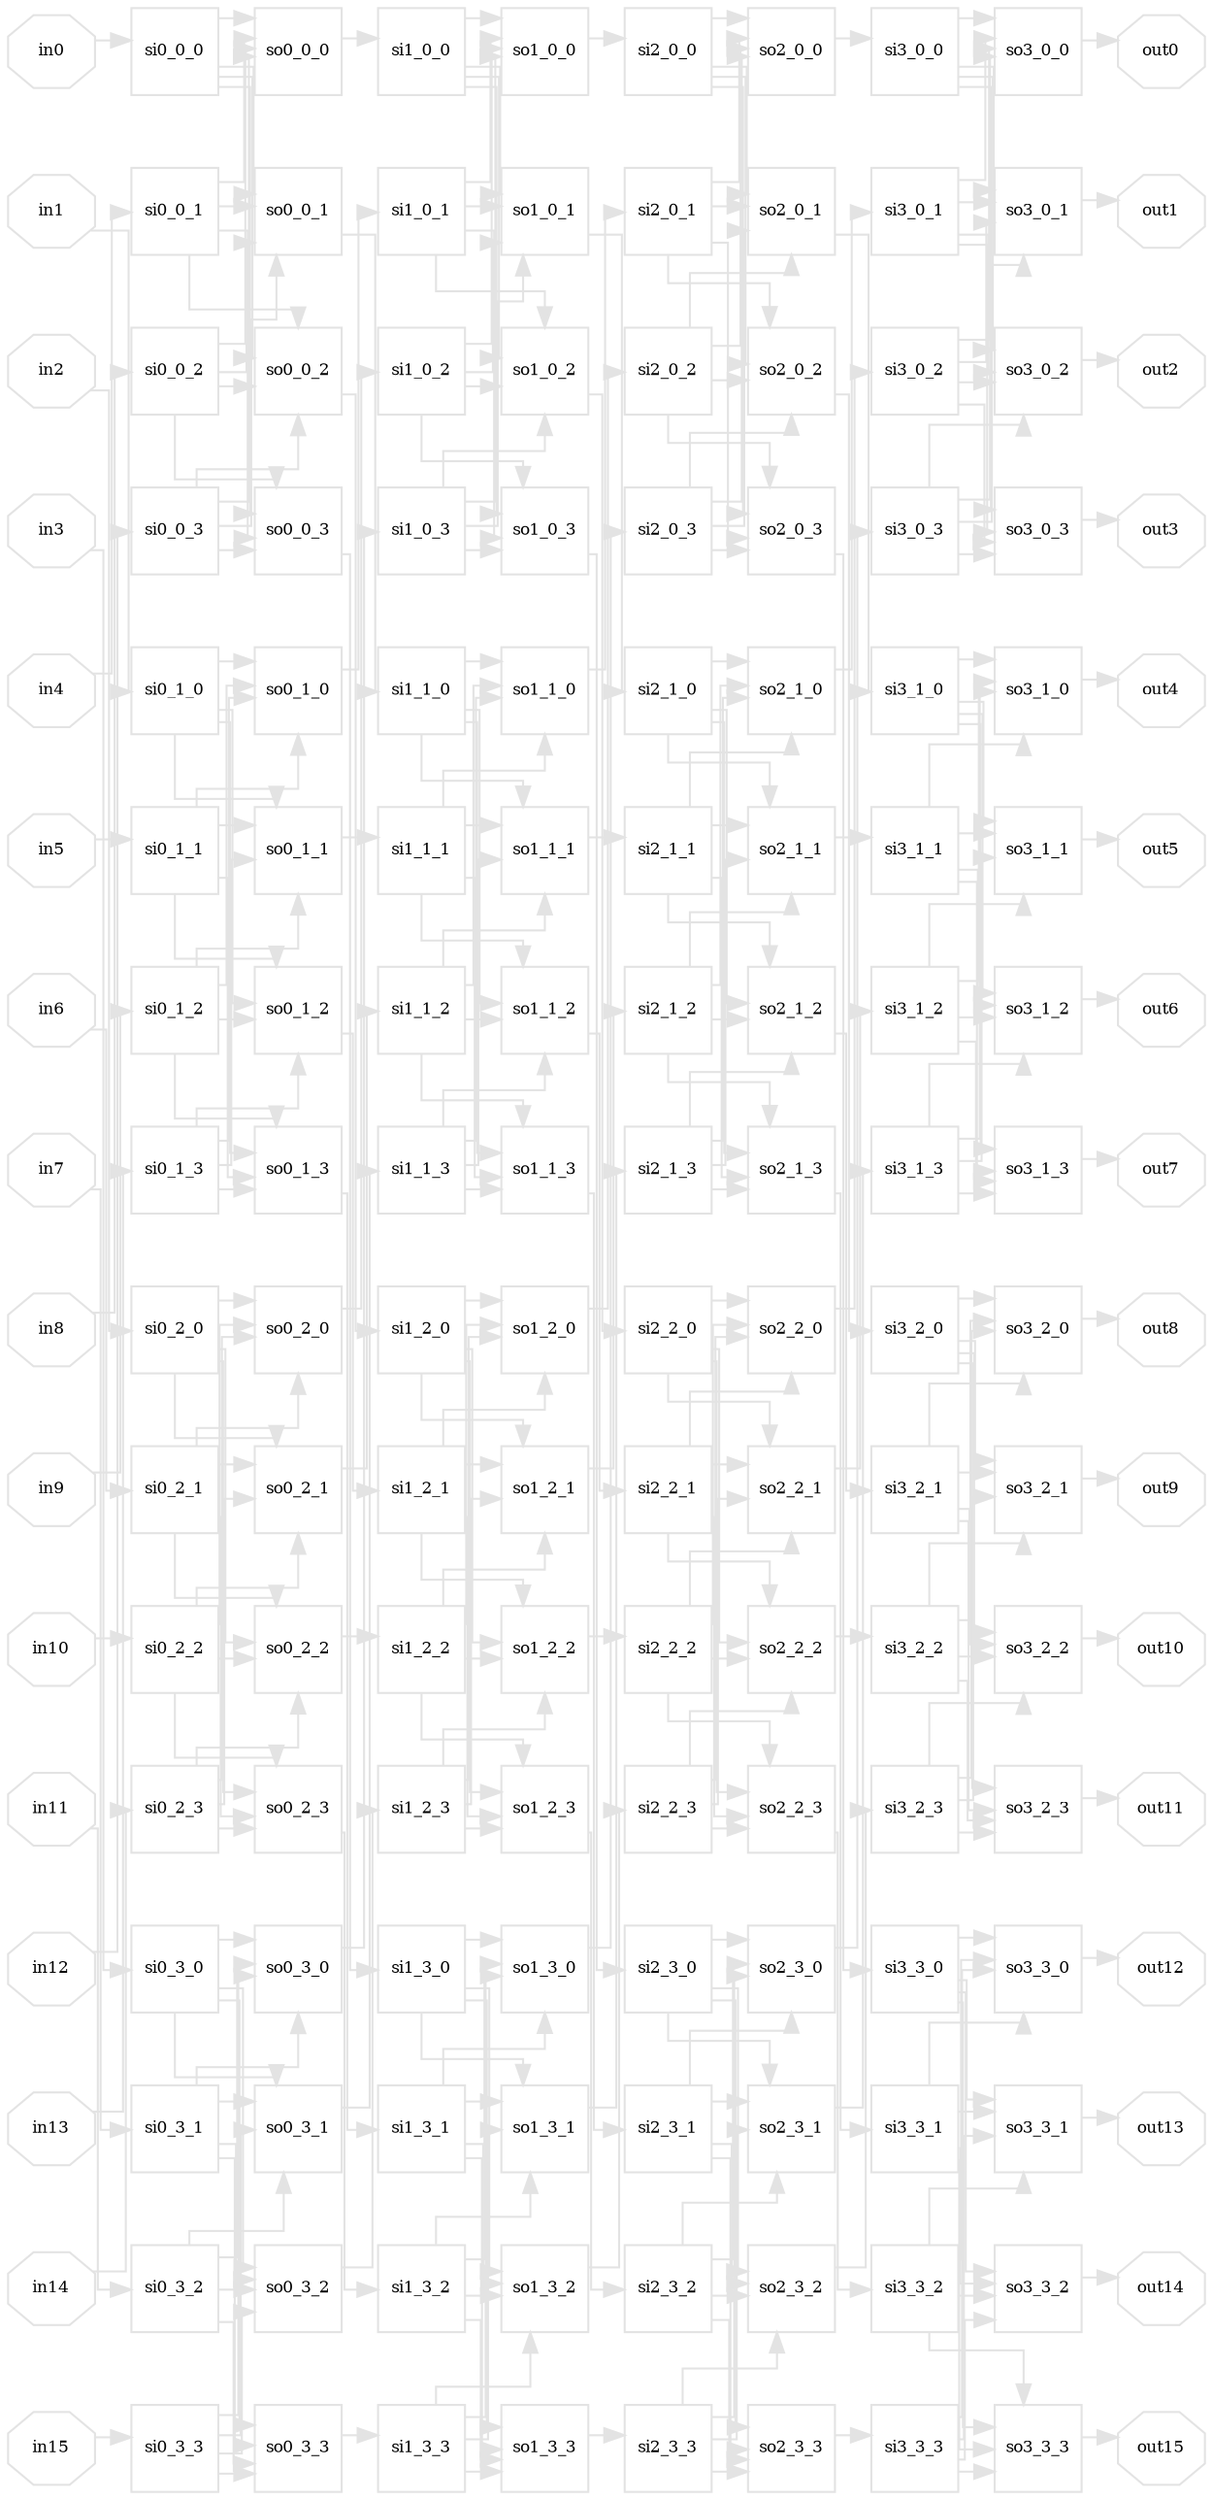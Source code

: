 digraph layout{
rankdir=TB;
splines=ortho;
node [style=filled shape=square fixedsize=true width=0.6];
in0 [label="in0",fontsize=8, shape=octagon, fillcolor=white, color="grey89"];
in1 [label="in1",fontsize=8, shape=octagon, fillcolor=white, color="grey89"];
in2 [label="in2",fontsize=8, shape=octagon, fillcolor=white, color="grey89"];
in3 [label="in3",fontsize=8, shape=octagon, fillcolor=white, color="grey89"];
in4 [label="in4",fontsize=8, shape=octagon, fillcolor=white, color="grey89"];
in5 [label="in5",fontsize=8, shape=octagon, fillcolor=white, color="grey89"];
in6 [label="in6",fontsize=8, shape=octagon, fillcolor=white, color="grey89"];
in7 [label="in7",fontsize=8, shape=octagon, fillcolor=white, color="grey89"];
in8 [label="in8",fontsize=8, shape=octagon, fillcolor=white, color="grey89"];
in9 [label="in9",fontsize=8, shape=octagon, fillcolor=white, color="grey89"];
in10 [label="in10",fontsize=8, shape=octagon, fillcolor=white, color="grey89"];
in11 [label="in11",fontsize=8, shape=octagon, fillcolor=white, color="grey89"];
in12 [label="in12",fontsize=8, shape=octagon, fillcolor=white, color="grey89"];
in13 [label="in13",fontsize=8, shape=octagon, fillcolor=white, color="grey89"];
in14 [label="in14",fontsize=8, shape=octagon, fillcolor=white, color="grey89"];
in15 [label="in15",fontsize=8, shape=octagon, fillcolor=white, color="grey89"];
out0 [label="out0",fontsize=8, shape=octagon, fillcolor=white, color="grey89"];
out1 [label="out1",fontsize=8, shape=octagon, fillcolor=white, color="grey89"];
out2 [label="out2",fontsize=8, shape=octagon, fillcolor=white, color="grey89"];
out3 [label="out3",fontsize=8, shape=octagon, fillcolor=white, color="grey89"];
out4 [label="out4",fontsize=8, shape=octagon, fillcolor=white, color="grey89"];
out5 [label="out5",fontsize=8, shape=octagon, fillcolor=white, color="grey89"];
out6 [label="out6",fontsize=8, shape=octagon, fillcolor=white, color="grey89"];
out7 [label="out7",fontsize=8, shape=octagon, fillcolor=white, color="grey89"];
out8 [label="out8",fontsize=8, shape=octagon, fillcolor=white, color="grey89"];
out9 [label="out9",fontsize=8, shape=octagon, fillcolor=white, color="grey89"];
out10 [label="out10",fontsize=8, shape=octagon, fillcolor=white, color="grey89"];
out11 [label="out11",fontsize=8, shape=octagon, fillcolor=white, color="grey89"];
out12 [label="out12",fontsize=8, shape=octagon, fillcolor=white, color="grey89"];
out13 [label="out13",fontsize=8, shape=octagon, fillcolor=white, color="grey89"];
out14 [label="out14",fontsize=8, shape=octagon, fillcolor=white, color="grey89"];
out15 [label="out15",fontsize=8, shape=octagon, fillcolor=white, color="grey89"];
si0_0_0 [label="si0_0_0",fontsize=8, fillcolor=white, color="grey89"];
si0_0_1 [label="si0_0_1",fontsize=8, fillcolor=white, color="grey89"];
si0_0_2 [label="si0_0_2",fontsize=8, fillcolor=white, color="grey89"];
si0_0_3 [label="si0_0_3",fontsize=8, fillcolor=white, color="grey89"];
si0_1_0 [label="si0_1_0",fontsize=8, fillcolor=white, color="grey89"];
si0_1_1 [label="si0_1_1",fontsize=8, fillcolor=white, color="grey89"];
si0_1_2 [label="si0_1_2",fontsize=8, fillcolor=white, color="grey89"];
si0_1_3 [label="si0_1_3",fontsize=8, fillcolor=white, color="grey89"];
si0_2_0 [label="si0_2_0",fontsize=8, fillcolor=white, color="grey89"];
si0_2_1 [label="si0_2_1",fontsize=8, fillcolor=white, color="grey89"];
si0_2_2 [label="si0_2_2",fontsize=8, fillcolor=white, color="grey89"];
si0_2_3 [label="si0_2_3",fontsize=8, fillcolor=white, color="grey89"];
si0_3_0 [label="si0_3_0",fontsize=8, fillcolor=white, color="grey89"];
si0_3_1 [label="si0_3_1",fontsize=8, fillcolor=white, color="grey89"];
si0_3_2 [label="si0_3_2",fontsize=8, fillcolor=white, color="grey89"];
si0_3_3 [label="si0_3_3",fontsize=8, fillcolor=white, color="grey89"];
si1_0_0 [label="si1_0_0",fontsize=8, fillcolor=white, color="grey89"];
si1_0_1 [label="si1_0_1",fontsize=8, fillcolor=white, color="grey89"];
si1_0_2 [label="si1_0_2",fontsize=8, fillcolor=white, color="grey89"];
si1_0_3 [label="si1_0_3",fontsize=8, fillcolor=white, color="grey89"];
si1_1_0 [label="si1_1_0",fontsize=8, fillcolor=white, color="grey89"];
si1_1_1 [label="si1_1_1",fontsize=8, fillcolor=white, color="grey89"];
si1_1_2 [label="si1_1_2",fontsize=8, fillcolor=white, color="grey89"];
si1_1_3 [label="si1_1_3",fontsize=8, fillcolor=white, color="grey89"];
si1_2_0 [label="si1_2_0",fontsize=8, fillcolor=white, color="grey89"];
si1_2_1 [label="si1_2_1",fontsize=8, fillcolor=white, color="grey89"];
si1_2_2 [label="si1_2_2",fontsize=8, fillcolor=white, color="grey89"];
si1_2_3 [label="si1_2_3",fontsize=8, fillcolor=white, color="grey89"];
si1_3_0 [label="si1_3_0",fontsize=8, fillcolor=white, color="grey89"];
si1_3_1 [label="si1_3_1",fontsize=8, fillcolor=white, color="grey89"];
si1_3_2 [label="si1_3_2",fontsize=8, fillcolor=white, color="grey89"];
si1_3_3 [label="si1_3_3",fontsize=8, fillcolor=white, color="grey89"];
si2_0_0 [label="si2_0_0",fontsize=8, fillcolor=white, color="grey89"];
si2_0_1 [label="si2_0_1",fontsize=8, fillcolor=white, color="grey89"];
si2_0_2 [label="si2_0_2",fontsize=8, fillcolor=white, color="grey89"];
si2_0_3 [label="si2_0_3",fontsize=8, fillcolor=white, color="grey89"];
si2_1_0 [label="si2_1_0",fontsize=8, fillcolor=white, color="grey89"];
si2_1_1 [label="si2_1_1",fontsize=8, fillcolor=white, color="grey89"];
si2_1_2 [label="si2_1_2",fontsize=8, fillcolor=white, color="grey89"];
si2_1_3 [label="si2_1_3",fontsize=8, fillcolor=white, color="grey89"];
si2_2_0 [label="si2_2_0",fontsize=8, fillcolor=white, color="grey89"];
si2_2_1 [label="si2_2_1",fontsize=8, fillcolor=white, color="grey89"];
si2_2_2 [label="si2_2_2",fontsize=8, fillcolor=white, color="grey89"];
si2_2_3 [label="si2_2_3",fontsize=8, fillcolor=white, color="grey89"];
si2_3_0 [label="si2_3_0",fontsize=8, fillcolor=white, color="grey89"];
si2_3_1 [label="si2_3_1",fontsize=8, fillcolor=white, color="grey89"];
si2_3_2 [label="si2_3_2",fontsize=8, fillcolor=white, color="grey89"];
si2_3_3 [label="si2_3_3",fontsize=8, fillcolor=white, color="grey89"];
si3_0_0 [label="si3_0_0",fontsize=8, fillcolor=white, color="grey89"];
si3_0_1 [label="si3_0_1",fontsize=8, fillcolor=white, color="grey89"];
si3_0_2 [label="si3_0_2",fontsize=8, fillcolor=white, color="grey89"];
si3_0_3 [label="si3_0_3",fontsize=8, fillcolor=white, color="grey89"];
si3_1_0 [label="si3_1_0",fontsize=8, fillcolor=white, color="grey89"];
si3_1_1 [label="si3_1_1",fontsize=8, fillcolor=white, color="grey89"];
si3_1_2 [label="si3_1_2",fontsize=8, fillcolor=white, color="grey89"];
si3_1_3 [label="si3_1_3",fontsize=8, fillcolor=white, color="grey89"];
si3_2_0 [label="si3_2_0",fontsize=8, fillcolor=white, color="grey89"];
si3_2_1 [label="si3_2_1",fontsize=8, fillcolor=white, color="grey89"];
si3_2_2 [label="si3_2_2",fontsize=8, fillcolor=white, color="grey89"];
si3_2_3 [label="si3_2_3",fontsize=8, fillcolor=white, color="grey89"];
si3_3_0 [label="si3_3_0",fontsize=8, fillcolor=white, color="grey89"];
si3_3_1 [label="si3_3_1",fontsize=8, fillcolor=white, color="grey89"];
si3_3_2 [label="si3_3_2",fontsize=8, fillcolor=white, color="grey89"];
si3_3_3 [label="si3_3_3",fontsize=8, fillcolor=white, color="grey89"];
so0_0_0 [label="so0_0_0",fontsize=8, fillcolor=white, color="grey89"];
so0_0_1 [label="so0_0_1",fontsize=8, fillcolor=white, color="grey89"];
so0_0_2 [label="so0_0_2",fontsize=8, fillcolor=white, color="grey89"];
so0_0_3 [label="so0_0_3",fontsize=8, fillcolor=white, color="grey89"];
so0_1_0 [label="so0_1_0",fontsize=8, fillcolor=white, color="grey89"];
so0_1_1 [label="so0_1_1",fontsize=8, fillcolor=white, color="grey89"];
so0_1_2 [label="so0_1_2",fontsize=8, fillcolor=white, color="grey89"];
so0_1_3 [label="so0_1_3",fontsize=8, fillcolor=white, color="grey89"];
so0_2_0 [label="so0_2_0",fontsize=8, fillcolor=white, color="grey89"];
so0_2_1 [label="so0_2_1",fontsize=8, fillcolor=white, color="grey89"];
so0_2_2 [label="so0_2_2",fontsize=8, fillcolor=white, color="grey89"];
so0_2_3 [label="so0_2_3",fontsize=8, fillcolor=white, color="grey89"];
so0_3_0 [label="so0_3_0",fontsize=8, fillcolor=white, color="grey89"];
so0_3_1 [label="so0_3_1",fontsize=8, fillcolor=white, color="grey89"];
so0_3_2 [label="so0_3_2",fontsize=8, fillcolor=white, color="grey89"];
so0_3_3 [label="so0_3_3",fontsize=8, fillcolor=white, color="grey89"];
so1_0_0 [label="so1_0_0",fontsize=8, fillcolor=white, color="grey89"];
so1_0_1 [label="so1_0_1",fontsize=8, fillcolor=white, color="grey89"];
so1_0_2 [label="so1_0_2",fontsize=8, fillcolor=white, color="grey89"];
so1_0_3 [label="so1_0_3",fontsize=8, fillcolor=white, color="grey89"];
so1_1_0 [label="so1_1_0",fontsize=8, fillcolor=white, color="grey89"];
so1_1_1 [label="so1_1_1",fontsize=8, fillcolor=white, color="grey89"];
so1_1_2 [label="so1_1_2",fontsize=8, fillcolor=white, color="grey89"];
so1_1_3 [label="so1_1_3",fontsize=8, fillcolor=white, color="grey89"];
so1_2_0 [label="so1_2_0",fontsize=8, fillcolor=white, color="grey89"];
so1_2_1 [label="so1_2_1",fontsize=8, fillcolor=white, color="grey89"];
so1_2_2 [label="so1_2_2",fontsize=8, fillcolor=white, color="grey89"];
so1_2_3 [label="so1_2_3",fontsize=8, fillcolor=white, color="grey89"];
so1_3_0 [label="so1_3_0",fontsize=8, fillcolor=white, color="grey89"];
so1_3_1 [label="so1_3_1",fontsize=8, fillcolor=white, color="grey89"];
so1_3_2 [label="so1_3_2",fontsize=8, fillcolor=white, color="grey89"];
so1_3_3 [label="so1_3_3",fontsize=8, fillcolor=white, color="grey89"];
so2_0_0 [label="so2_0_0",fontsize=8, fillcolor=white, color="grey89"];
so2_0_1 [label="so2_0_1",fontsize=8, fillcolor=white, color="grey89"];
so2_0_2 [label="so2_0_2",fontsize=8, fillcolor=white, color="grey89"];
so2_0_3 [label="so2_0_3",fontsize=8, fillcolor=white, color="grey89"];
so2_1_0 [label="so2_1_0",fontsize=8, fillcolor=white, color="grey89"];
so2_1_1 [label="so2_1_1",fontsize=8, fillcolor=white, color="grey89"];
so2_1_2 [label="so2_1_2",fontsize=8, fillcolor=white, color="grey89"];
so2_1_3 [label="so2_1_3",fontsize=8, fillcolor=white, color="grey89"];
so2_2_0 [label="so2_2_0",fontsize=8, fillcolor=white, color="grey89"];
so2_2_1 [label="so2_2_1",fontsize=8, fillcolor=white, color="grey89"];
so2_2_2 [label="so2_2_2",fontsize=8, fillcolor=white, color="grey89"];
so2_2_3 [label="so2_2_3",fontsize=8, fillcolor=white, color="grey89"];
so2_3_0 [label="so2_3_0",fontsize=8, fillcolor=white, color="grey89"];
so2_3_1 [label="so2_3_1",fontsize=8, fillcolor=white, color="grey89"];
so2_3_2 [label="so2_3_2",fontsize=8, fillcolor=white, color="grey89"];
so2_3_3 [label="so2_3_3",fontsize=8, fillcolor=white, color="grey89"];
so3_0_0 [label="so3_0_0",fontsize=8, fillcolor=white, color="grey89"];
so3_0_1 [label="so3_0_1",fontsize=8, fillcolor=white, color="grey89"];
so3_0_2 [label="so3_0_2",fontsize=8, fillcolor=white, color="grey89"];
so3_0_3 [label="so3_0_3",fontsize=8, fillcolor=white, color="grey89"];
so3_1_0 [label="so3_1_0",fontsize=8, fillcolor=white, color="grey89"];
so3_1_1 [label="so3_1_1",fontsize=8, fillcolor=white, color="grey89"];
so3_1_2 [label="so3_1_2",fontsize=8, fillcolor=white, color="grey89"];
so3_1_3 [label="so3_1_3",fontsize=8, fillcolor=white, color="grey89"];
so3_2_0 [label="so3_2_0",fontsize=8, fillcolor=white, color="grey89"];
so3_2_1 [label="so3_2_1",fontsize=8, fillcolor=white, color="grey89"];
so3_2_2 [label="so3_2_2",fontsize=8, fillcolor=white, color="grey89"];
so3_2_3 [label="so3_2_3",fontsize=8, fillcolor=white, color="grey89"];
so3_3_0 [label="so3_3_0",fontsize=8, fillcolor=white, color="grey89"];
so3_3_1 [label="so3_3_1",fontsize=8, fillcolor=white, color="grey89"];
so3_3_2 [label="so3_3_2",fontsize=8, fillcolor=white, color="grey89"];
so3_3_3 [label="so3_3_3",fontsize=8, fillcolor=white, color="grey89"];
edge [constraint=false, style=""];
si0_0_0 -> so0_0_0 [style="penwidth(0.1)", color="grey89"];
si0_0_0 -> so0_0_1 [style="penwidth(0.1)", color="grey89"];
si0_0_0 -> so0_0_2 [style="penwidth(0.1)", color="grey89"];
si0_0_0 -> so0_0_3 [style="penwidth(0.1)", color="grey89"];
si0_0_1 -> so0_0_0 [style="penwidth(0.1)", color="grey89"];
si0_0_1 -> so0_0_1 [style="penwidth(0.1)", color="grey89"];
si0_0_1 -> so0_0_2 [style="penwidth(0.1)", color="grey89"];
si0_0_1 -> so0_0_3 [style="penwidth(0.1)", color="grey89"];
si0_0_2 -> so0_0_0 [style="penwidth(0.1)", color="grey89"];
si0_0_2 -> so0_0_1 [style="penwidth(0.1)", color="grey89"];
si0_0_2 -> so0_0_2 [style="penwidth(0.1)", color="grey89"];
si0_0_2 -> so0_0_3 [style="penwidth(0.1)", color="grey89"];
si0_0_3 -> so0_0_0 [style="penwidth(0.1)", color="grey89"];
si0_0_3 -> so0_0_1 [style="penwidth(0.1)", color="grey89"];
si0_0_3 -> so0_0_2 [style="penwidth(0.1)", color="grey89"];
si0_0_3 -> so0_0_3 [style="penwidth(0.1)", color="grey89"];
si0_1_0 -> so0_1_0 [style="penwidth(0.1)", color="grey89"];
si0_1_0 -> so0_1_1 [style="penwidth(0.1)", color="grey89"];
si0_1_0 -> so0_1_2 [style="penwidth(0.1)", color="grey89"];
si0_1_0 -> so0_1_3 [style="penwidth(0.1)", color="grey89"];
si0_1_1 -> so0_1_0 [style="penwidth(0.1)", color="grey89"];
si0_1_1 -> so0_1_1 [style="penwidth(0.1)", color="grey89"];
si0_1_1 -> so0_1_2 [style="penwidth(0.1)", color="grey89"];
si0_1_1 -> so0_1_3 [style="penwidth(0.1)", color="grey89"];
si0_1_2 -> so0_1_0 [style="penwidth(0.1)", color="grey89"];
si0_1_2 -> so0_1_1 [style="penwidth(0.1)", color="grey89"];
si0_1_2 -> so0_1_2 [style="penwidth(0.1)", color="grey89"];
si0_1_2 -> so0_1_3 [style="penwidth(0.1)", color="grey89"];
si0_1_3 -> so0_1_0 [style="penwidth(0.1)", color="grey89"];
si0_1_3 -> so0_1_1 [style="penwidth(0.1)", color="grey89"];
si0_1_3 -> so0_1_2 [style="penwidth(0.1)", color="grey89"];
si0_1_3 -> so0_1_3 [style="penwidth(0.1)", color="grey89"];
si0_2_0 -> so0_2_0 [style="penwidth(0.1)", color="grey89"];
si0_2_0 -> so0_2_1 [style="penwidth(0.1)", color="grey89"];
si0_2_0 -> so0_2_2 [style="penwidth(0.1)", color="grey89"];
si0_2_0 -> so0_2_3 [style="penwidth(0.1)", color="grey89"];
si0_2_1 -> so0_2_0 [style="penwidth(0.1)", color="grey89"];
si0_2_1 -> so0_2_1 [style="penwidth(0.1)", color="grey89"];
si0_2_1 -> so0_2_2 [style="penwidth(0.1)", color="grey89"];
si0_2_1 -> so0_2_3 [style="penwidth(0.1)", color="grey89"];
si0_2_2 -> so0_2_0 [style="penwidth(0.1)", color="grey89"];
si0_2_2 -> so0_2_1 [style="penwidth(0.1)", color="grey89"];
si0_2_2 -> so0_2_2 [style="penwidth(0.1)", color="grey89"];
si0_2_2 -> so0_2_3 [style="penwidth(0.1)", color="grey89"];
si0_2_3 -> so0_2_0 [style="penwidth(0.1)", color="grey89"];
si0_2_3 -> so0_2_1 [style="penwidth(0.1)", color="grey89"];
si0_2_3 -> so0_2_2 [style="penwidth(0.1)", color="grey89"];
si0_2_3 -> so0_2_3 [style="penwidth(0.1)", color="grey89"];
si0_3_0 -> so0_3_0 [style="penwidth(0.1)", color="grey89"];
si0_3_0 -> so0_3_1 [style="penwidth(0.1)", color="grey89"];
si0_3_0 -> so0_3_2 [style="penwidth(0.1)", color="grey89"];
si0_3_0 -> so0_3_3 [style="penwidth(0.1)", color="grey89"];
si0_3_1 -> so0_3_0 [style="penwidth(0.1)", color="grey89"];
si0_3_1 -> so0_3_1 [style="penwidth(0.1)", color="grey89"];
si0_3_1 -> so0_3_2 [style="penwidth(0.1)", color="grey89"];
si0_3_1 -> so0_3_3 [style="penwidth(0.1)", color="grey89"];
si0_3_2 -> so0_3_0 [style="penwidth(0.1)", color="grey89"];
si0_3_2 -> so0_3_1 [style="penwidth(0.1)", color="grey89"];
si0_3_2 -> so0_3_2 [style="penwidth(0.1)", color="grey89"];
si0_3_2 -> so0_3_3 [style="penwidth(0.1)", color="grey89"];
si0_3_3 -> so0_3_0 [style="penwidth(0.1)", color="grey89"];
si0_3_3 -> so0_3_1 [style="penwidth(0.1)", color="grey89"];
si0_3_3 -> so0_3_2 [style="penwidth(0.1)", color="grey89"];
si0_3_3 -> so0_3_3 [style="penwidth(0.1)", color="grey89"];
si1_0_0 -> so1_0_0 [style="penwidth(0.1)", color="grey89"];
si1_0_0 -> so1_0_1 [style="penwidth(0.1)", color="grey89"];
si1_0_0 -> so1_0_2 [style="penwidth(0.1)", color="grey89"];
si1_0_0 -> so1_0_3 [style="penwidth(0.1)", color="grey89"];
si1_0_1 -> so1_0_0 [style="penwidth(0.1)", color="grey89"];
si1_0_1 -> so1_0_1 [style="penwidth(0.1)", color="grey89"];
si1_0_1 -> so1_0_2 [style="penwidth(0.1)", color="grey89"];
si1_0_1 -> so1_0_3 [style="penwidth(0.1)", color="grey89"];
si1_0_2 -> so1_0_0 [style="penwidth(0.1)", color="grey89"];
si1_0_2 -> so1_0_1 [style="penwidth(0.1)", color="grey89"];
si1_0_2 -> so1_0_2 [style="penwidth(0.1)", color="grey89"];
si1_0_2 -> so1_0_3 [style="penwidth(0.1)", color="grey89"];
si1_0_3 -> so1_0_0 [style="penwidth(0.1)", color="grey89"];
si1_0_3 -> so1_0_1 [style="penwidth(0.1)", color="grey89"];
si1_0_3 -> so1_0_2 [style="penwidth(0.1)", color="grey89"];
si1_0_3 -> so1_0_3 [style="penwidth(0.1)", color="grey89"];
si1_1_0 -> so1_1_0 [style="penwidth(0.1)", color="grey89"];
si1_1_0 -> so1_1_1 [style="penwidth(0.1)", color="grey89"];
si1_1_0 -> so1_1_2 [style="penwidth(0.1)", color="grey89"];
si1_1_0 -> so1_1_3 [style="penwidth(0.1)", color="grey89"];
si1_1_1 -> so1_1_0 [style="penwidth(0.1)", color="grey89"];
si1_1_1 -> so1_1_1 [style="penwidth(0.1)", color="grey89"];
si1_1_1 -> so1_1_2 [style="penwidth(0.1)", color="grey89"];
si1_1_1 -> so1_1_3 [style="penwidth(0.1)", color="grey89"];
si1_1_2 -> so1_1_0 [style="penwidth(0.1)", color="grey89"];
si1_1_2 -> so1_1_1 [style="penwidth(0.1)", color="grey89"];
si1_1_2 -> so1_1_2 [style="penwidth(0.1)", color="grey89"];
si1_1_2 -> so1_1_3 [style="penwidth(0.1)", color="grey89"];
si1_1_3 -> so1_1_0 [style="penwidth(0.1)", color="grey89"];
si1_1_3 -> so1_1_1 [style="penwidth(0.1)", color="grey89"];
si1_1_3 -> so1_1_2 [style="penwidth(0.1)", color="grey89"];
si1_1_3 -> so1_1_3 [style="penwidth(0.1)", color="grey89"];
si1_2_0 -> so1_2_0 [style="penwidth(0.1)", color="grey89"];
si1_2_0 -> so1_2_1 [style="penwidth(0.1)", color="grey89"];
si1_2_0 -> so1_2_2 [style="penwidth(0.1)", color="grey89"];
si1_2_0 -> so1_2_3 [style="penwidth(0.1)", color="grey89"];
si1_2_1 -> so1_2_0 [style="penwidth(0.1)", color="grey89"];
si1_2_1 -> so1_2_1 [style="penwidth(0.1)", color="grey89"];
si1_2_1 -> so1_2_2 [style="penwidth(0.1)", color="grey89"];
si1_2_1 -> so1_2_3 [style="penwidth(0.1)", color="grey89"];
si1_2_2 -> so1_2_0 [style="penwidth(0.1)", color="grey89"];
si1_2_2 -> so1_2_1 [style="penwidth(0.1)", color="grey89"];
si1_2_2 -> so1_2_2 [style="penwidth(0.1)", color="grey89"];
si1_2_2 -> so1_2_3 [style="penwidth(0.1)", color="grey89"];
si1_2_3 -> so1_2_0 [style="penwidth(0.1)", color="grey89"];
si1_2_3 -> so1_2_1 [style="penwidth(0.1)", color="grey89"];
si1_2_3 -> so1_2_2 [style="penwidth(0.1)", color="grey89"];
si1_2_3 -> so1_2_3 [style="penwidth(0.1)", color="grey89"];
si1_3_0 -> so1_3_0 [style="penwidth(0.1)", color="grey89"];
si1_3_0 -> so1_3_1 [style="penwidth(0.1)", color="grey89"];
si1_3_0 -> so1_3_2 [style="penwidth(0.1)", color="grey89"];
si1_3_0 -> so1_3_3 [style="penwidth(0.1)", color="grey89"];
si1_3_1 -> so1_3_0 [style="penwidth(0.1)", color="grey89"];
si1_3_1 -> so1_3_1 [style="penwidth(0.1)", color="grey89"];
si1_3_1 -> so1_3_2 [style="penwidth(0.1)", color="grey89"];
si1_3_1 -> so1_3_3 [style="penwidth(0.1)", color="grey89"];
si1_3_2 -> so1_3_0 [style="penwidth(0.1)", color="grey89"];
si1_3_2 -> so1_3_1 [style="penwidth(0.1)", color="grey89"];
si1_3_2 -> so1_3_2 [style="penwidth(0.1)", color="grey89"];
si1_3_2 -> so1_3_3 [style="penwidth(0.1)", color="grey89"];
si1_3_3 -> so1_3_0 [style="penwidth(0.1)", color="grey89"];
si1_3_3 -> so1_3_1 [style="penwidth(0.1)", color="grey89"];
si1_3_3 -> so1_3_2 [style="penwidth(0.1)", color="grey89"];
si1_3_3 -> so1_3_3 [style="penwidth(0.1)", color="grey89"];
si2_0_0 -> so2_0_0 [style="penwidth(0.1)", color="grey89"];
si2_0_0 -> so2_0_1 [style="penwidth(0.1)", color="grey89"];
si2_0_0 -> so2_0_2 [style="penwidth(0.1)", color="grey89"];
si2_0_0 -> so2_0_3 [style="penwidth(0.1)", color="grey89"];
si2_0_1 -> so2_0_0 [style="penwidth(0.1)", color="grey89"];
si2_0_1 -> so2_0_1 [style="penwidth(0.1)", color="grey89"];
si2_0_1 -> so2_0_2 [style="penwidth(0.1)", color="grey89"];
si2_0_1 -> so2_0_3 [style="penwidth(0.1)", color="grey89"];
si2_0_2 -> so2_0_0 [style="penwidth(0.1)", color="grey89"];
si2_0_2 -> so2_0_1 [style="penwidth(0.1)", color="grey89"];
si2_0_2 -> so2_0_2 [style="penwidth(0.1)", color="grey89"];
si2_0_2 -> so2_0_3 [style="penwidth(0.1)", color="grey89"];
si2_0_3 -> so2_0_0 [style="penwidth(0.1)", color="grey89"];
si2_0_3 -> so2_0_1 [style="penwidth(0.1)", color="grey89"];
si2_0_3 -> so2_0_2 [style="penwidth(0.1)", color="grey89"];
si2_0_3 -> so2_0_3 [style="penwidth(0.1)", color="grey89"];
si2_1_0 -> so2_1_0 [style="penwidth(0.1)", color="grey89"];
si2_1_0 -> so2_1_1 [style="penwidth(0.1)", color="grey89"];
si2_1_0 -> so2_1_2 [style="penwidth(0.1)", color="grey89"];
si2_1_0 -> so2_1_3 [style="penwidth(0.1)", color="grey89"];
si2_1_1 -> so2_1_0 [style="penwidth(0.1)", color="grey89"];
si2_1_1 -> so2_1_1 [style="penwidth(0.1)", color="grey89"];
si2_1_1 -> so2_1_2 [style="penwidth(0.1)", color="grey89"];
si2_1_1 -> so2_1_3 [style="penwidth(0.1)", color="grey89"];
si2_1_2 -> so2_1_0 [style="penwidth(0.1)", color="grey89"];
si2_1_2 -> so2_1_1 [style="penwidth(0.1)", color="grey89"];
si2_1_2 -> so2_1_2 [style="penwidth(0.1)", color="grey89"];
si2_1_2 -> so2_1_3 [style="penwidth(0.1)", color="grey89"];
si2_1_3 -> so2_1_0 [style="penwidth(0.1)", color="grey89"];
si2_1_3 -> so2_1_1 [style="penwidth(0.1)", color="grey89"];
si2_1_3 -> so2_1_2 [style="penwidth(0.1)", color="grey89"];
si2_1_3 -> so2_1_3 [style="penwidth(0.1)", color="grey89"];
si2_2_0 -> so2_2_0 [style="penwidth(0.1)", color="grey89"];
si2_2_0 -> so2_2_1 [style="penwidth(0.1)", color="grey89"];
si2_2_0 -> so2_2_2 [style="penwidth(0.1)", color="grey89"];
si2_2_0 -> so2_2_3 [style="penwidth(0.1)", color="grey89"];
si2_2_1 -> so2_2_0 [style="penwidth(0.1)", color="grey89"];
si2_2_1 -> so2_2_1 [style="penwidth(0.1)", color="grey89"];
si2_2_1 -> so2_2_2 [style="penwidth(0.1)", color="grey89"];
si2_2_1 -> so2_2_3 [style="penwidth(0.1)", color="grey89"];
si2_2_2 -> so2_2_0 [style="penwidth(0.1)", color="grey89"];
si2_2_2 -> so2_2_1 [style="penwidth(0.1)", color="grey89"];
si2_2_2 -> so2_2_2 [style="penwidth(0.1)", color="grey89"];
si2_2_2 -> so2_2_3 [style="penwidth(0.1)", color="grey89"];
si2_2_3 -> so2_2_0 [style="penwidth(0.1)", color="grey89"];
si2_2_3 -> so2_2_1 [style="penwidth(0.1)", color="grey89"];
si2_2_3 -> so2_2_2 [style="penwidth(0.1)", color="grey89"];
si2_2_3 -> so2_2_3 [style="penwidth(0.1)", color="grey89"];
si2_3_0 -> so2_3_0 [style="penwidth(0.1)", color="grey89"];
si2_3_0 -> so2_3_1 [style="penwidth(0.1)", color="grey89"];
si2_3_0 -> so2_3_2 [style="penwidth(0.1)", color="grey89"];
si2_3_0 -> so2_3_3 [style="penwidth(0.1)", color="grey89"];
si2_3_1 -> so2_3_0 [style="penwidth(0.1)", color="grey89"];
si2_3_1 -> so2_3_1 [style="penwidth(0.1)", color="grey89"];
si2_3_1 -> so2_3_2 [style="penwidth(0.1)", color="grey89"];
si2_3_1 -> so2_3_3 [style="penwidth(0.1)", color="grey89"];
si2_3_2 -> so2_3_0 [style="penwidth(0.1)", color="grey89"];
si2_3_2 -> so2_3_1 [style="penwidth(0.1)", color="grey89"];
si2_3_2 -> so2_3_2 [style="penwidth(0.1)", color="grey89"];
si2_3_2 -> so2_3_3 [style="penwidth(0.1)", color="grey89"];
si2_3_3 -> so2_3_0 [style="penwidth(0.1)", color="grey89"];
si2_3_3 -> so2_3_1 [style="penwidth(0.1)", color="grey89"];
si2_3_3 -> so2_3_2 [style="penwidth(0.1)", color="grey89"];
si2_3_3 -> so2_3_3 [style="penwidth(0.1)", color="grey89"];
si3_0_0 -> so3_0_0 [style="penwidth(0.1)", color="grey89"];
si3_0_0 -> so3_0_1 [style="penwidth(0.1)", color="grey89"];
si3_0_0 -> so3_0_2 [style="penwidth(0.1)", color="grey89"];
si3_0_0 -> so3_0_3 [style="penwidth(0.1)", color="grey89"];
si3_0_1 -> so3_0_0 [style="penwidth(0.1)", color="grey89"];
si3_0_1 -> so3_0_1 [style="penwidth(0.1)", color="grey89"];
si3_0_1 -> so3_0_2 [style="penwidth(0.1)", color="grey89"];
si3_0_1 -> so3_0_3 [style="penwidth(0.1)", color="grey89"];
si3_0_2 -> so3_0_0 [style="penwidth(0.1)", color="grey89"];
si3_0_2 -> so3_0_1 [style="penwidth(0.1)", color="grey89"];
si3_0_2 -> so3_0_2 [style="penwidth(0.1)", color="grey89"];
si3_0_2 -> so3_0_3 [style="penwidth(0.1)", color="grey89"];
si3_0_3 -> so3_0_0 [style="penwidth(0.1)", color="grey89"];
si3_0_3 -> so3_0_1 [style="penwidth(0.1)", color="grey89"];
si3_0_3 -> so3_0_2 [style="penwidth(0.1)", color="grey89"];
si3_0_3 -> so3_0_3 [style="penwidth(0.1)", color="grey89"];
si3_1_0 -> so3_1_0 [style="penwidth(0.1)", color="grey89"];
si3_1_0 -> so3_1_1 [style="penwidth(0.1)", color="grey89"];
si3_1_0 -> so3_1_2 [style="penwidth(0.1)", color="grey89"];
si3_1_0 -> so3_1_3 [style="penwidth(0.1)", color="grey89"];
si3_1_1 -> so3_1_0 [style="penwidth(0.1)", color="grey89"];
si3_1_1 -> so3_1_1 [style="penwidth(0.1)", color="grey89"];
si3_1_1 -> so3_1_2 [style="penwidth(0.1)", color="grey89"];
si3_1_1 -> so3_1_3 [style="penwidth(0.1)", color="grey89"];
si3_1_2 -> so3_1_0 [style="penwidth(0.1)", color="grey89"];
si3_1_2 -> so3_1_1 [style="penwidth(0.1)", color="grey89"];
si3_1_2 -> so3_1_2 [style="penwidth(0.1)", color="grey89"];
si3_1_2 -> so3_1_3 [style="penwidth(0.1)", color="grey89"];
si3_1_3 -> so3_1_0 [style="penwidth(0.1)", color="grey89"];
si3_1_3 -> so3_1_1 [style="penwidth(0.1)", color="grey89"];
si3_1_3 -> so3_1_2 [style="penwidth(0.1)", color="grey89"];
si3_1_3 -> so3_1_3 [style="penwidth(0.1)", color="grey89"];
si3_2_0 -> so3_2_0 [style="penwidth(0.1)", color="grey89"];
si3_2_0 -> so3_2_1 [style="penwidth(0.1)", color="grey89"];
si3_2_0 -> so3_2_2 [style="penwidth(0.1)", color="grey89"];
si3_2_0 -> so3_2_3 [style="penwidth(0.1)", color="grey89"];
si3_2_1 -> so3_2_0 [style="penwidth(0.1)", color="grey89"];
si3_2_1 -> so3_2_1 [style="penwidth(0.1)", color="grey89"];
si3_2_1 -> so3_2_2 [style="penwidth(0.1)", color="grey89"];
si3_2_1 -> so3_2_3 [style="penwidth(0.1)", color="grey89"];
si3_2_2 -> so3_2_0 [style="penwidth(0.1)", color="grey89"];
si3_2_2 -> so3_2_1 [style="penwidth(0.1)", color="grey89"];
si3_2_2 -> so3_2_2 [style="penwidth(0.1)", color="grey89"];
si3_2_2 -> so3_2_3 [style="penwidth(0.1)", color="grey89"];
si3_2_3 -> so3_2_0 [style="penwidth(0.1)", color="grey89"];
si3_2_3 -> so3_2_1 [style="penwidth(0.1)", color="grey89"];
si3_2_3 -> so3_2_2 [style="penwidth(0.1)", color="grey89"];
si3_2_3 -> so3_2_3 [style="penwidth(0.1)", color="grey89"];
si3_3_0 -> so3_3_0 [style="penwidth(0.1)", color="grey89"];
si3_3_0 -> so3_3_1 [style="penwidth(0.1)", color="grey89"];
si3_3_0 -> so3_3_2 [style="penwidth(0.1)", color="grey89"];
si3_3_0 -> so3_3_3 [style="penwidth(0.1)", color="grey89"];
si3_3_1 -> so3_3_0 [style="penwidth(0.1)", color="grey89"];
si3_3_1 -> so3_3_1 [style="penwidth(0.1)", color="grey89"];
si3_3_1 -> so3_3_2 [style="penwidth(0.1)", color="grey89"];
si3_3_1 -> so3_3_3 [style="penwidth(0.1)", color="grey89"];
si3_3_2 -> so3_3_0 [style="penwidth(0.1)", color="grey89"];
si3_3_2 -> so3_3_1 [style="penwidth(0.1)", color="grey89"];
si3_3_2 -> so3_3_2 [style="penwidth(0.1)", color="grey89"];
si3_3_2 -> so3_3_3 [style="penwidth(0.1)", color="grey89"];
si3_3_3 -> so3_3_0 [style="penwidth(0.1)", color="grey89"];
si3_3_3 -> so3_3_1 [style="penwidth(0.1)", color="grey89"];
si3_3_3 -> so3_3_2 [style="penwidth(0.1)", color="grey89"];
si3_3_3 -> so3_3_3 [style="penwidth(0.1)", color="grey89"];
in0 -> si0_0_0 [style="penwidth(0.1)", color="grey89"];
in1 -> si0_1_0 [style="penwidth(0.1)", color="grey89"];
in2 -> si0_2_0 [style="penwidth(0.1)", color="grey89"];
in3 -> si0_3_0 [style="penwidth(0.1)", color="grey89"];
in4 -> si0_0_1 [style="penwidth(0.1)", color="grey89"];
in5 -> si0_1_1 [style="penwidth(0.1)", color="grey89"];
in6 -> si0_2_1 [style="penwidth(0.1)", color="grey89"];
in7 -> si0_3_1 [style="penwidth(0.1)", color="grey89"];
in8 -> si0_0_2 [style="penwidth(0.1)", color="grey89"];
in9 -> si0_1_2 [style="penwidth(0.1)", color="grey89"];
in10 -> si0_2_2 [style="penwidth(0.1)", color="grey89"];
in11 -> si0_3_2 [style="penwidth(0.1)", color="grey89"];
in12 -> si0_0_3 [style="penwidth(0.1)", color="grey89"];
in13 -> si0_1_3 [style="penwidth(0.1)", color="grey89"];
in14 -> si0_2_3 [style="penwidth(0.1)", color="grey89"];
in15 -> si0_3_3 [style="penwidth(0.1)", color="grey89"];
so3_0_0 -> out0 [style="penwidth(0.1)", color="grey89"];
so3_0_1 -> out1 [style="penwidth(0.1)", color="grey89"];
so3_0_2 -> out2 [style="penwidth(0.1)", color="grey89"];
so3_0_3 -> out3 [style="penwidth(0.1)", color="grey89"];
so3_1_0 -> out4 [style="penwidth(0.1)", color="grey89"];
so3_1_1 -> out5 [style="penwidth(0.1)", color="grey89"];
so3_1_2 -> out6 [style="penwidth(0.1)", color="grey89"];
so3_1_3 -> out7 [style="penwidth(0.1)", color="grey89"];
so3_2_0 -> out8 [style="penwidth(0.1)", color="grey89"];
so3_2_1 -> out9 [style="penwidth(0.1)", color="grey89"];
so3_2_2 -> out10 [style="penwidth(0.1)", color="grey89"];
so3_2_3 -> out11 [style="penwidth(0.1)", color="grey89"];
so3_3_0 -> out12 [style="penwidth(0.1)", color="grey89"];
so3_3_1 -> out13 [style="penwidth(0.1)", color="grey89"];
so3_3_2 -> out14 [style="penwidth(0.1)", color="grey89"];
so3_3_3 -> out15 [style="penwidth(0.1)", color="grey89"];
so0_0_0 -> si1_0_0 [style="penwidth(0.1)", color="grey89"];
so0_0_1 -> si1_1_0 [style="penwidth(0.1)", color="grey89"];
so0_0_2 -> si1_2_0 [style="penwidth(0.1)", color="grey89"];
so0_0_3 -> si1_3_0 [style="penwidth(0.1)", color="grey89"];
so0_1_0 -> si1_0_1 [style="penwidth(0.1)", color="grey89"];
so0_1_1 -> si1_1_1 [style="penwidth(0.1)", color="grey89"];
so0_1_2 -> si1_2_1 [style="penwidth(0.1)", color="grey89"];
so0_1_3 -> si1_3_1 [style="penwidth(0.1)", color="grey89"];
so0_2_0 -> si1_0_2 [style="penwidth(0.1)", color="grey89"];
so0_2_1 -> si1_1_2 [style="penwidth(0.1)", color="grey89"];
so0_2_2 -> si1_2_2 [style="penwidth(0.1)", color="grey89"];
so0_2_3 -> si1_3_2 [style="penwidth(0.1)", color="grey89"];
so0_3_0 -> si1_0_3 [style="penwidth(0.1)", color="grey89"];
so0_3_1 -> si1_1_3 [style="penwidth(0.1)", color="grey89"];
so0_3_2 -> si1_2_3 [style="penwidth(0.1)", color="grey89"];
so0_3_3 -> si1_3_3 [style="penwidth(0.1)", color="grey89"];
so1_0_0 -> si2_0_0 [style="penwidth(0.1)", color="grey89"];
so1_0_1 -> si2_1_0 [style="penwidth(0.1)", color="grey89"];
so1_0_2 -> si2_2_0 [style="penwidth(0.1)", color="grey89"];
so1_0_3 -> si2_3_0 [style="penwidth(0.1)", color="grey89"];
so1_1_0 -> si2_0_1 [style="penwidth(0.1)", color="grey89"];
so1_1_1 -> si2_1_1 [style="penwidth(0.1)", color="grey89"];
so1_1_2 -> si2_2_1 [style="penwidth(0.1)", color="grey89"];
so1_1_3 -> si2_3_1 [style="penwidth(0.1)", color="grey89"];
so1_2_0 -> si2_0_2 [style="penwidth(0.1)", color="grey89"];
so1_2_1 -> si2_1_2 [style="penwidth(0.1)", color="grey89"];
so1_2_2 -> si2_2_2 [style="penwidth(0.1)", color="grey89"];
so1_2_3 -> si2_3_2 [style="penwidth(0.1)", color="grey89"];
so1_3_0 -> si2_0_3 [style="penwidth(0.1)", color="grey89"];
so1_3_1 -> si2_1_3 [style="penwidth(0.1)", color="grey89"];
so1_3_2 -> si2_2_3 [style="penwidth(0.1)", color="grey89"];
so1_3_3 -> si2_3_3 [style="penwidth(0.1)", color="grey89"];
so2_0_0 -> si3_0_0 [style="penwidth(0.1)", color="grey89"];
so2_0_1 -> si3_1_0 [style="penwidth(0.1)", color="grey89"];
so2_0_2 -> si3_2_0 [style="penwidth(0.1)", color="grey89"];
so2_0_3 -> si3_3_0 [style="penwidth(0.1)", color="grey89"];
so2_1_0 -> si3_0_1 [style="penwidth(0.1)", color="grey89"];
so2_1_1 -> si3_1_1 [style="penwidth(0.1)", color="grey89"];
so2_1_2 -> si3_2_1 [style="penwidth(0.1)", color="grey89"];
so2_1_3 -> si3_3_1 [style="penwidth(0.1)", color="grey89"];
so2_2_0 -> si3_0_2 [style="penwidth(0.1)", color="grey89"];
so2_2_1 -> si3_1_2 [style="penwidth(0.1)", color="grey89"];
so2_2_2 -> si3_2_2 [style="penwidth(0.1)", color="grey89"];
so2_2_3 -> si3_3_2 [style="penwidth(0.1)", color="grey89"];
so2_3_0 -> si3_0_3 [style="penwidth(0.1)", color="grey89"];
so2_3_1 -> si3_1_3 [style="penwidth(0.1)", color="grey89"];
so2_3_2 -> si3_2_3 [style="penwidth(0.1)", color="grey89"];
so2_3_3 -> si3_3_3 [style="penwidth(0.1)", color="grey89"];
edge [constraint=true, style="invis"];
in0 -> in1 -> in2 -> in3 -> in4 -> in5 -> in6 -> in7 -> in8 -> in9 -> in10 -> in11 -> in12 -> in13 -> in14 -> in15;
out0 -> out1 -> out2 -> out3 -> out4 -> out5 -> out6 -> out7 -> out8 -> out9 -> out10 -> out11 -> out12 -> out13 -> out14 -> out15;
si0_0_0 -> si0_0_1 -> si0_0_2 -> si0_0_3 -> si0_1_0 -> si0_1_1 -> si0_1_2 -> si0_1_3 -> si0_2_0 -> si0_2_1 -> si0_2_2 -> si0_2_3 -> si0_3_0 -> si0_3_1 -> si0_3_2 -> si0_3_3;
si1_0_0 -> si1_0_1 -> si1_0_2 -> si1_0_3 -> si1_1_0 -> si1_1_1 -> si1_1_2 -> si1_1_3 -> si1_2_0 -> si1_2_1 -> si1_2_2 -> si1_2_3 -> si1_3_0 -> si1_3_1 -> si1_3_2 -> si1_3_3;
si2_0_0 -> si2_0_1 -> si2_0_2 -> si2_0_3 -> si2_1_0 -> si2_1_1 -> si2_1_2 -> si2_1_3 -> si2_2_0 -> si2_2_1 -> si2_2_2 -> si2_2_3 -> si2_3_0 -> si2_3_1 -> si2_3_2 -> si2_3_3;
si3_0_0 -> si3_0_1 -> si3_0_2 -> si3_0_3 -> si3_1_0 -> si3_1_1 -> si3_1_2 -> si3_1_3 -> si3_2_0 -> si3_2_1 -> si3_2_2 -> si3_2_3 -> si3_3_0 -> si3_3_1 -> si3_3_2 -> si3_3_3;
so0_0_0 -> so0_0_1 -> so0_0_2 -> so0_0_3 -> so0_1_0 -> so0_1_1 -> so0_1_2 -> so0_1_3 -> so0_2_0 -> so0_2_1 -> so0_2_2 -> so0_2_3 -> so0_3_0 -> so0_3_1 -> so0_3_2 -> so0_3_3;
so1_0_0 -> so1_0_1 -> so1_0_2 -> so1_0_3 -> so1_1_0 -> so1_1_1 -> so1_1_2 -> so1_1_3 -> so1_2_0 -> so1_2_1 -> so1_2_2 -> so1_2_3 -> so1_3_0 -> so1_3_1 -> so1_3_2 -> so1_3_3;
so2_0_0 -> so2_0_1 -> so2_0_2 -> so2_0_3 -> so2_1_0 -> so2_1_1 -> so2_1_2 -> so2_1_3 -> so2_2_0 -> so2_2_1 -> so2_2_2 -> so2_2_3 -> so2_3_0 -> so2_3_1 -> so2_3_2 -> so2_3_3;
so3_0_0 -> so3_0_1 -> so3_0_2 -> so3_0_3 -> so3_1_0 -> so3_1_1 -> so3_1_2 -> so3_1_3 -> so3_2_0 -> so3_2_1 -> so3_2_2 -> so3_2_3 -> so3_3_0 -> so3_3_1 -> so3_3_2 -> so3_3_3;
rank = same {in0 -> si0_0_0 -> so0_0_0 -> si1_0_0 -> so1_0_0 -> si2_0_0 -> so2_0_0 -> si3_0_0 -> so3_0_0 -> out0};
rank = same {in1 -> si0_0_1 -> so0_0_1 -> si1_0_1 -> so1_0_1 -> si2_0_1 -> so2_0_1 -> si3_0_1 -> so3_0_1 -> out1};
rank = same {in2 -> si0_0_2 -> so0_0_2 -> si1_0_2 -> so1_0_2 -> si2_0_2 -> so2_0_2 -> si3_0_2 -> so3_0_2 -> out2};
rank = same {in3 -> si0_0_3 -> so0_0_3 -> si1_0_3 -> so1_0_3 -> si2_0_3 -> so2_0_3 -> si3_0_3 -> so3_0_3 -> out3};
rank = same {in4 -> si0_1_0 -> so0_1_0 -> si1_1_0 -> so1_1_0 -> si2_1_0 -> so2_1_0 -> si3_1_0 -> so3_1_0 -> out4};
rank = same {in5 -> si0_1_1 -> so0_1_1 -> si1_1_1 -> so1_1_1 -> si2_1_1 -> so2_1_1 -> si3_1_1 -> so3_1_1 -> out5};
rank = same {in6 -> si0_1_2 -> so0_1_2 -> si1_1_2 -> so1_1_2 -> si2_1_2 -> so2_1_2 -> si3_1_2 -> so3_1_2 -> out6};
rank = same {in7 -> si0_1_3 -> so0_1_3 -> si1_1_3 -> so1_1_3 -> si2_1_3 -> so2_1_3 -> si3_1_3 -> so3_1_3 -> out7};
rank = same {in8 -> si0_2_0 -> so0_2_0 -> si1_2_0 -> so1_2_0 -> si2_2_0 -> so2_2_0 -> si3_2_0 -> so3_2_0 -> out8};
rank = same {in9 -> si0_2_1 -> so0_2_1 -> si1_2_1 -> so1_2_1 -> si2_2_1 -> so2_2_1 -> si3_2_1 -> so3_2_1 -> out9};
rank = same {in10 -> si0_2_2 -> so0_2_2 -> si1_2_2 -> so1_2_2 -> si2_2_2 -> so2_2_2 -> si3_2_2 -> so3_2_2 -> out10};
rank = same {in11 -> si0_2_3 -> so0_2_3 -> si1_2_3 -> so1_2_3 -> si2_2_3 -> so2_2_3 -> si3_2_3 -> so3_2_3 -> out11};
rank = same {in12 -> si0_3_0 -> so0_3_0 -> si1_3_0 -> so1_3_0 -> si2_3_0 -> so2_3_0 -> si3_3_0 -> so3_3_0 -> out12};
rank = same {in13 -> si0_3_1 -> so0_3_1 -> si1_3_1 -> so1_3_1 -> si2_3_1 -> so2_3_1 -> si3_3_1 -> so3_3_1 -> out13};
rank = same {in14 -> si0_3_2 -> so0_3_2 -> si1_3_2 -> so1_3_2 -> si2_3_2 -> so2_3_2 -> si3_3_2 -> so3_3_2 -> out14};
rank = same {in15 -> si0_3_3 -> so0_3_3 -> si1_3_3 -> so1_3_3 -> si2_3_3 -> so2_3_3 -> si3_3_3 -> so3_3_3 -> out15};
}
